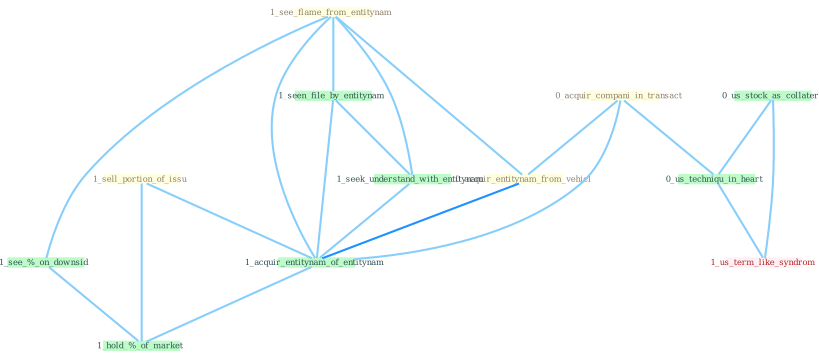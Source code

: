 Graph G{ 
    node
    [shape=polygon,style=filled,width=.5,height=.06,color="#BDFCC9",fixedsize=true,fontsize=4,
    fontcolor="#2f4f4f"];
    {node
    [color="#ffffe0", fontcolor="#8b7d6b"] "1_see_flame_from_entitynam " "1_sell_portion_of_issu " "0_acquir_compani_in_transact " "0_acquir_entitynam_from_vehicl "}
{node [color="#fff0f5", fontcolor="#b22222"] "1_us_term_like_syndrom "}
edge [color="#B0E2FF"];

	"1_see_flame_from_entitynam " -- "0_acquir_entitynam_from_vehicl " [w="1", color="#87cefa" ];
	"1_see_flame_from_entitynam " -- "1_seen_file_by_entitynam " [w="1", color="#87cefa" ];
	"1_see_flame_from_entitynam " -- "1_seek_understand_with_entitynam " [w="1", color="#87cefa" ];
	"1_see_flame_from_entitynam " -- "1_acquir_entitynam_of_entitynam " [w="1", color="#87cefa" ];
	"1_see_flame_from_entitynam " -- "1_see_%_on_downsid " [w="1", color="#87cefa" ];
	"1_sell_portion_of_issu " -- "1_acquir_entitynam_of_entitynam " [w="1", color="#87cefa" ];
	"1_sell_portion_of_issu " -- "1_hold_%_of_market " [w="1", color="#87cefa" ];
	"0_acquir_compani_in_transact " -- "0_acquir_entitynam_from_vehicl " [w="1", color="#87cefa" ];
	"0_acquir_compani_in_transact " -- "1_acquir_entitynam_of_entitynam " [w="1", color="#87cefa" ];
	"0_acquir_compani_in_transact " -- "0_us_techniqu_in_heart " [w="1", color="#87cefa" ];
	"0_acquir_entitynam_from_vehicl " -- "1_acquir_entitynam_of_entitynam " [w="2", color="#1e90ff" , len=0.8];
	"1_seen_file_by_entitynam " -- "1_seek_understand_with_entitynam " [w="1", color="#87cefa" ];
	"1_seen_file_by_entitynam " -- "1_acquir_entitynam_of_entitynam " [w="1", color="#87cefa" ];
	"0_us_stock_as_collater " -- "0_us_techniqu_in_heart " [w="1", color="#87cefa" ];
	"0_us_stock_as_collater " -- "1_us_term_like_syndrom " [w="1", color="#87cefa" ];
	"1_seek_understand_with_entitynam " -- "1_acquir_entitynam_of_entitynam " [w="1", color="#87cefa" ];
	"1_acquir_entitynam_of_entitynam " -- "1_hold_%_of_market " [w="1", color="#87cefa" ];
	"0_us_techniqu_in_heart " -- "1_us_term_like_syndrom " [w="1", color="#87cefa" ];
	"1_see_%_on_downsid " -- "1_hold_%_of_market " [w="1", color="#87cefa" ];
}